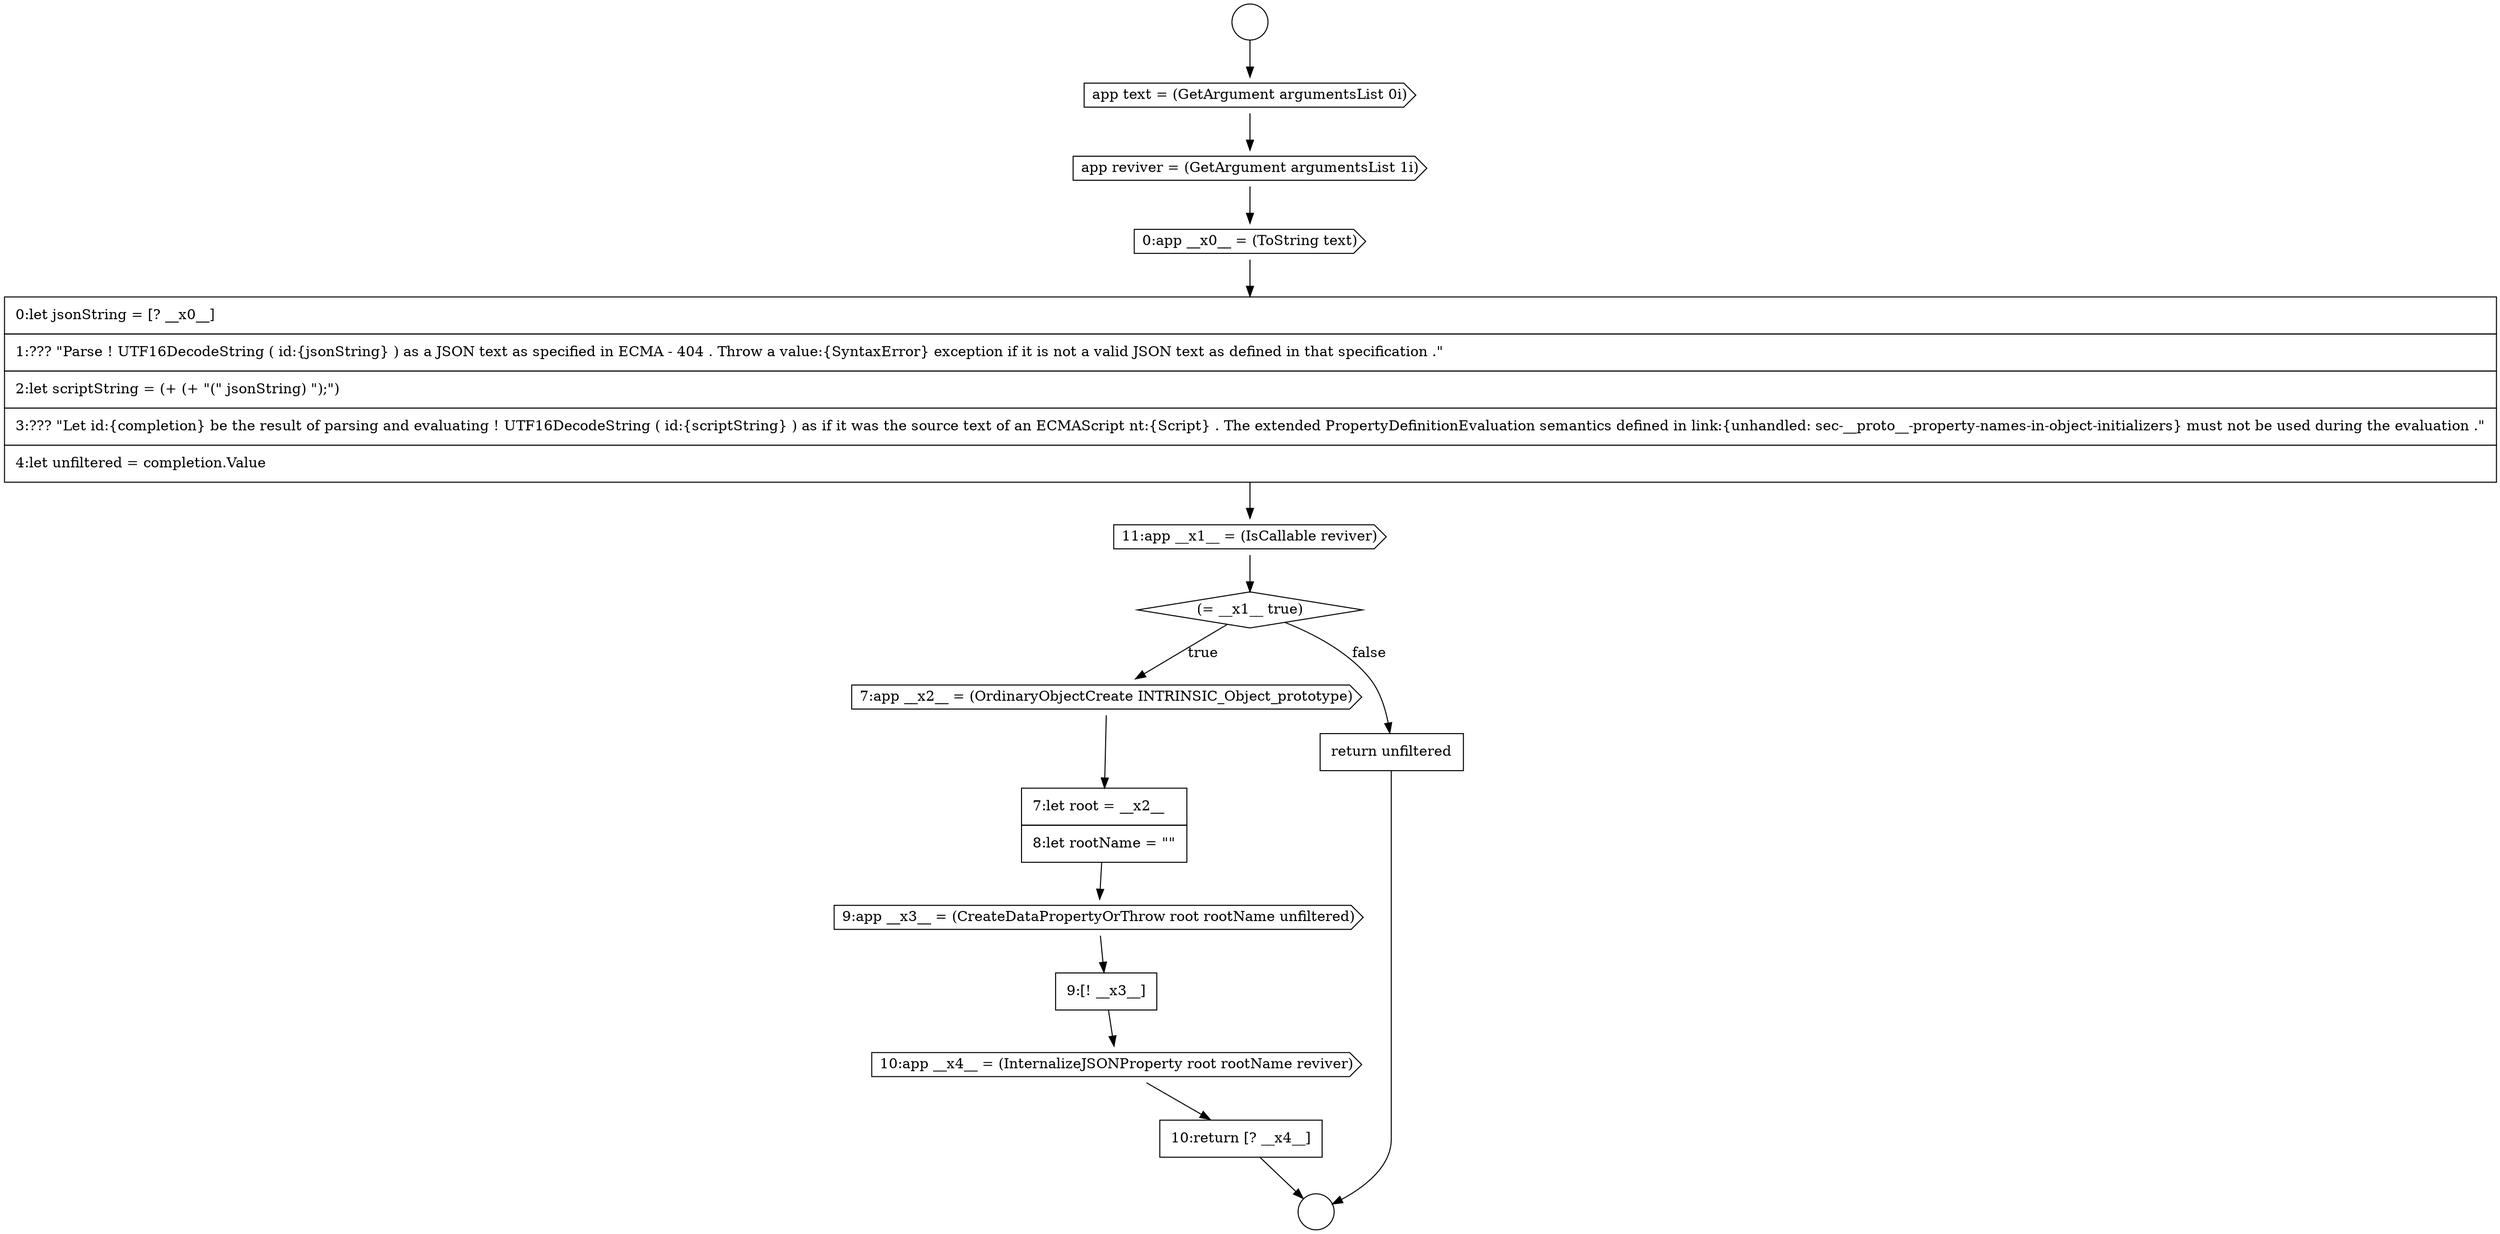 digraph {
  node17577 [shape=circle label=" " color="black" fillcolor="white" style=filled]
  node17581 [shape=cds, label=<<font color="black">0:app __x0__ = (ToString text)</font>> color="black" fillcolor="white" style=filled]
  node17578 [shape=circle label=" " color="black" fillcolor="white" style=filled]
  node17582 [shape=none, margin=0, label=<<font color="black">
    <table border="0" cellborder="1" cellspacing="0" cellpadding="10">
      <tr><td align="left">0:let jsonString = [? __x0__]</td></tr>
      <tr><td align="left">1:??? &quot;Parse ! UTF16DecodeString ( id:{jsonString} ) as a JSON text as specified in ECMA - 404 . Throw a value:{SyntaxError} exception if it is not a valid JSON text as defined in that specification .&quot;</td></tr>
      <tr><td align="left">2:let scriptString = (+ (+ &quot;(&quot; jsonString) &quot;);&quot;)</td></tr>
      <tr><td align="left">3:??? &quot;Let id:{completion} be the result of parsing and evaluating ! UTF16DecodeString ( id:{scriptString} ) as if it was the source text of an ECMAScript nt:{Script} . The extended PropertyDefinitionEvaluation semantics defined in link:{unhandled: sec-__proto__-property-names-in-object-initializers} must not be used during the evaluation .&quot;</td></tr>
      <tr><td align="left">4:let unfiltered = completion.Value</td></tr>
    </table>
  </font>> color="black" fillcolor="white" style=filled]
  node17587 [shape=cds, label=<<font color="black">9:app __x3__ = (CreateDataPropertyOrThrow root rootName unfiltered)</font>> color="black" fillcolor="white" style=filled]
  node17579 [shape=cds, label=<<font color="black">app text = (GetArgument argumentsList 0i)</font>> color="black" fillcolor="white" style=filled]
  node17586 [shape=none, margin=0, label=<<font color="black">
    <table border="0" cellborder="1" cellspacing="0" cellpadding="10">
      <tr><td align="left">7:let root = __x2__</td></tr>
      <tr><td align="left">8:let rootName = &quot;&quot;</td></tr>
    </table>
  </font>> color="black" fillcolor="white" style=filled]
  node17580 [shape=cds, label=<<font color="black">app reviver = (GetArgument argumentsList 1i)</font>> color="black" fillcolor="white" style=filled]
  node17585 [shape=cds, label=<<font color="black">7:app __x2__ = (OrdinaryObjectCreate INTRINSIC_Object_prototype)</font>> color="black" fillcolor="white" style=filled]
  node17588 [shape=none, margin=0, label=<<font color="black">
    <table border="0" cellborder="1" cellspacing="0" cellpadding="10">
      <tr><td align="left">9:[! __x3__]</td></tr>
    </table>
  </font>> color="black" fillcolor="white" style=filled]
  node17591 [shape=none, margin=0, label=<<font color="black">
    <table border="0" cellborder="1" cellspacing="0" cellpadding="10">
      <tr><td align="left">return unfiltered</td></tr>
    </table>
  </font>> color="black" fillcolor="white" style=filled]
  node17590 [shape=none, margin=0, label=<<font color="black">
    <table border="0" cellborder="1" cellspacing="0" cellpadding="10">
      <tr><td align="left">10:return [? __x4__]</td></tr>
    </table>
  </font>> color="black" fillcolor="white" style=filled]
  node17583 [shape=cds, label=<<font color="black">11:app __x1__ = (IsCallable reviver)</font>> color="black" fillcolor="white" style=filled]
  node17584 [shape=diamond, label=<<font color="black">(= __x1__ true)</font>> color="black" fillcolor="white" style=filled]
  node17589 [shape=cds, label=<<font color="black">10:app __x4__ = (InternalizeJSONProperty root rootName reviver)</font>> color="black" fillcolor="white" style=filled]
  node17584 -> node17585 [label=<<font color="black">true</font>> color="black"]
  node17584 -> node17591 [label=<<font color="black">false</font>> color="black"]
  node17582 -> node17583 [ color="black"]
  node17580 -> node17581 [ color="black"]
  node17586 -> node17587 [ color="black"]
  node17585 -> node17586 [ color="black"]
  node17581 -> node17582 [ color="black"]
  node17588 -> node17589 [ color="black"]
  node17587 -> node17588 [ color="black"]
  node17589 -> node17590 [ color="black"]
  node17577 -> node17579 [ color="black"]
  node17591 -> node17578 [ color="black"]
  node17579 -> node17580 [ color="black"]
  node17590 -> node17578 [ color="black"]
  node17583 -> node17584 [ color="black"]
}
